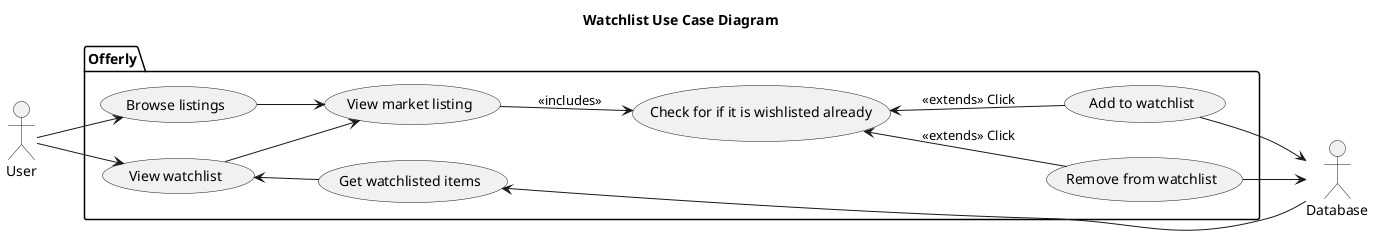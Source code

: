 @startuml
title Watchlist Use Case Diagram
left to right direction

actor   User        as user
actor   Database    as db

package Offerly {
	usecase   "View market listing"                     as UC1
	usecase   "Check for if it is wishlisted already"   as UC2
	usecase   "Add to watchlist"                        as UC3
	usecase   "Remove from watchlist"                   as UC4
	usecase   "Browse listings"                         as UC5
	usecase "View watchlist"                            as UC6
	usecase "Get watchlisted items"                     as UC7
}

user   --> UC5
UC5    --> UC1
UC1    --> UC2 : <<includes>>
UC2    <-- UC3 : <<extends>> Click
UC2    <-- UC4 : <<extends>> Click
UC3    --> db
UC4    --> db

user   --> UC6
UC6    <-- UC7
db     --> UC7
UC6    --> UC1

@enduml
